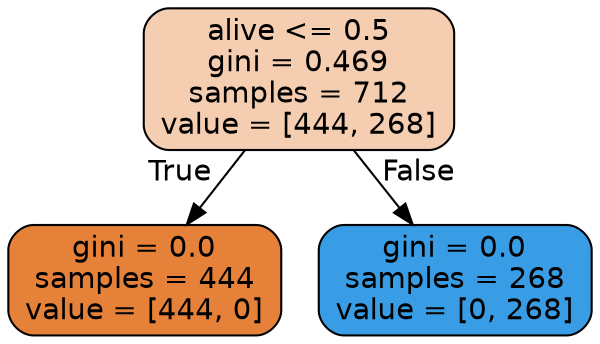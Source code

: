 digraph Tree {
node [shape=box, style="filled, rounded", color="black", fontname="helvetica"] ;
edge [fontname="helvetica"] ;
0 [label="alive <= 0.5\ngini = 0.469\nsamples = 712\nvalue = [444, 268]", fillcolor="#f5cdb1"] ;
1 [label="gini = 0.0\nsamples = 444\nvalue = [444, 0]", fillcolor="#e58139"] ;
0 -> 1 [labeldistance=2.5, labelangle=45, headlabel="True"] ;
2 [label="gini = 0.0\nsamples = 268\nvalue = [0, 268]", fillcolor="#399de5"] ;
0 -> 2 [labeldistance=2.5, labelangle=-45, headlabel="False"] ;
}